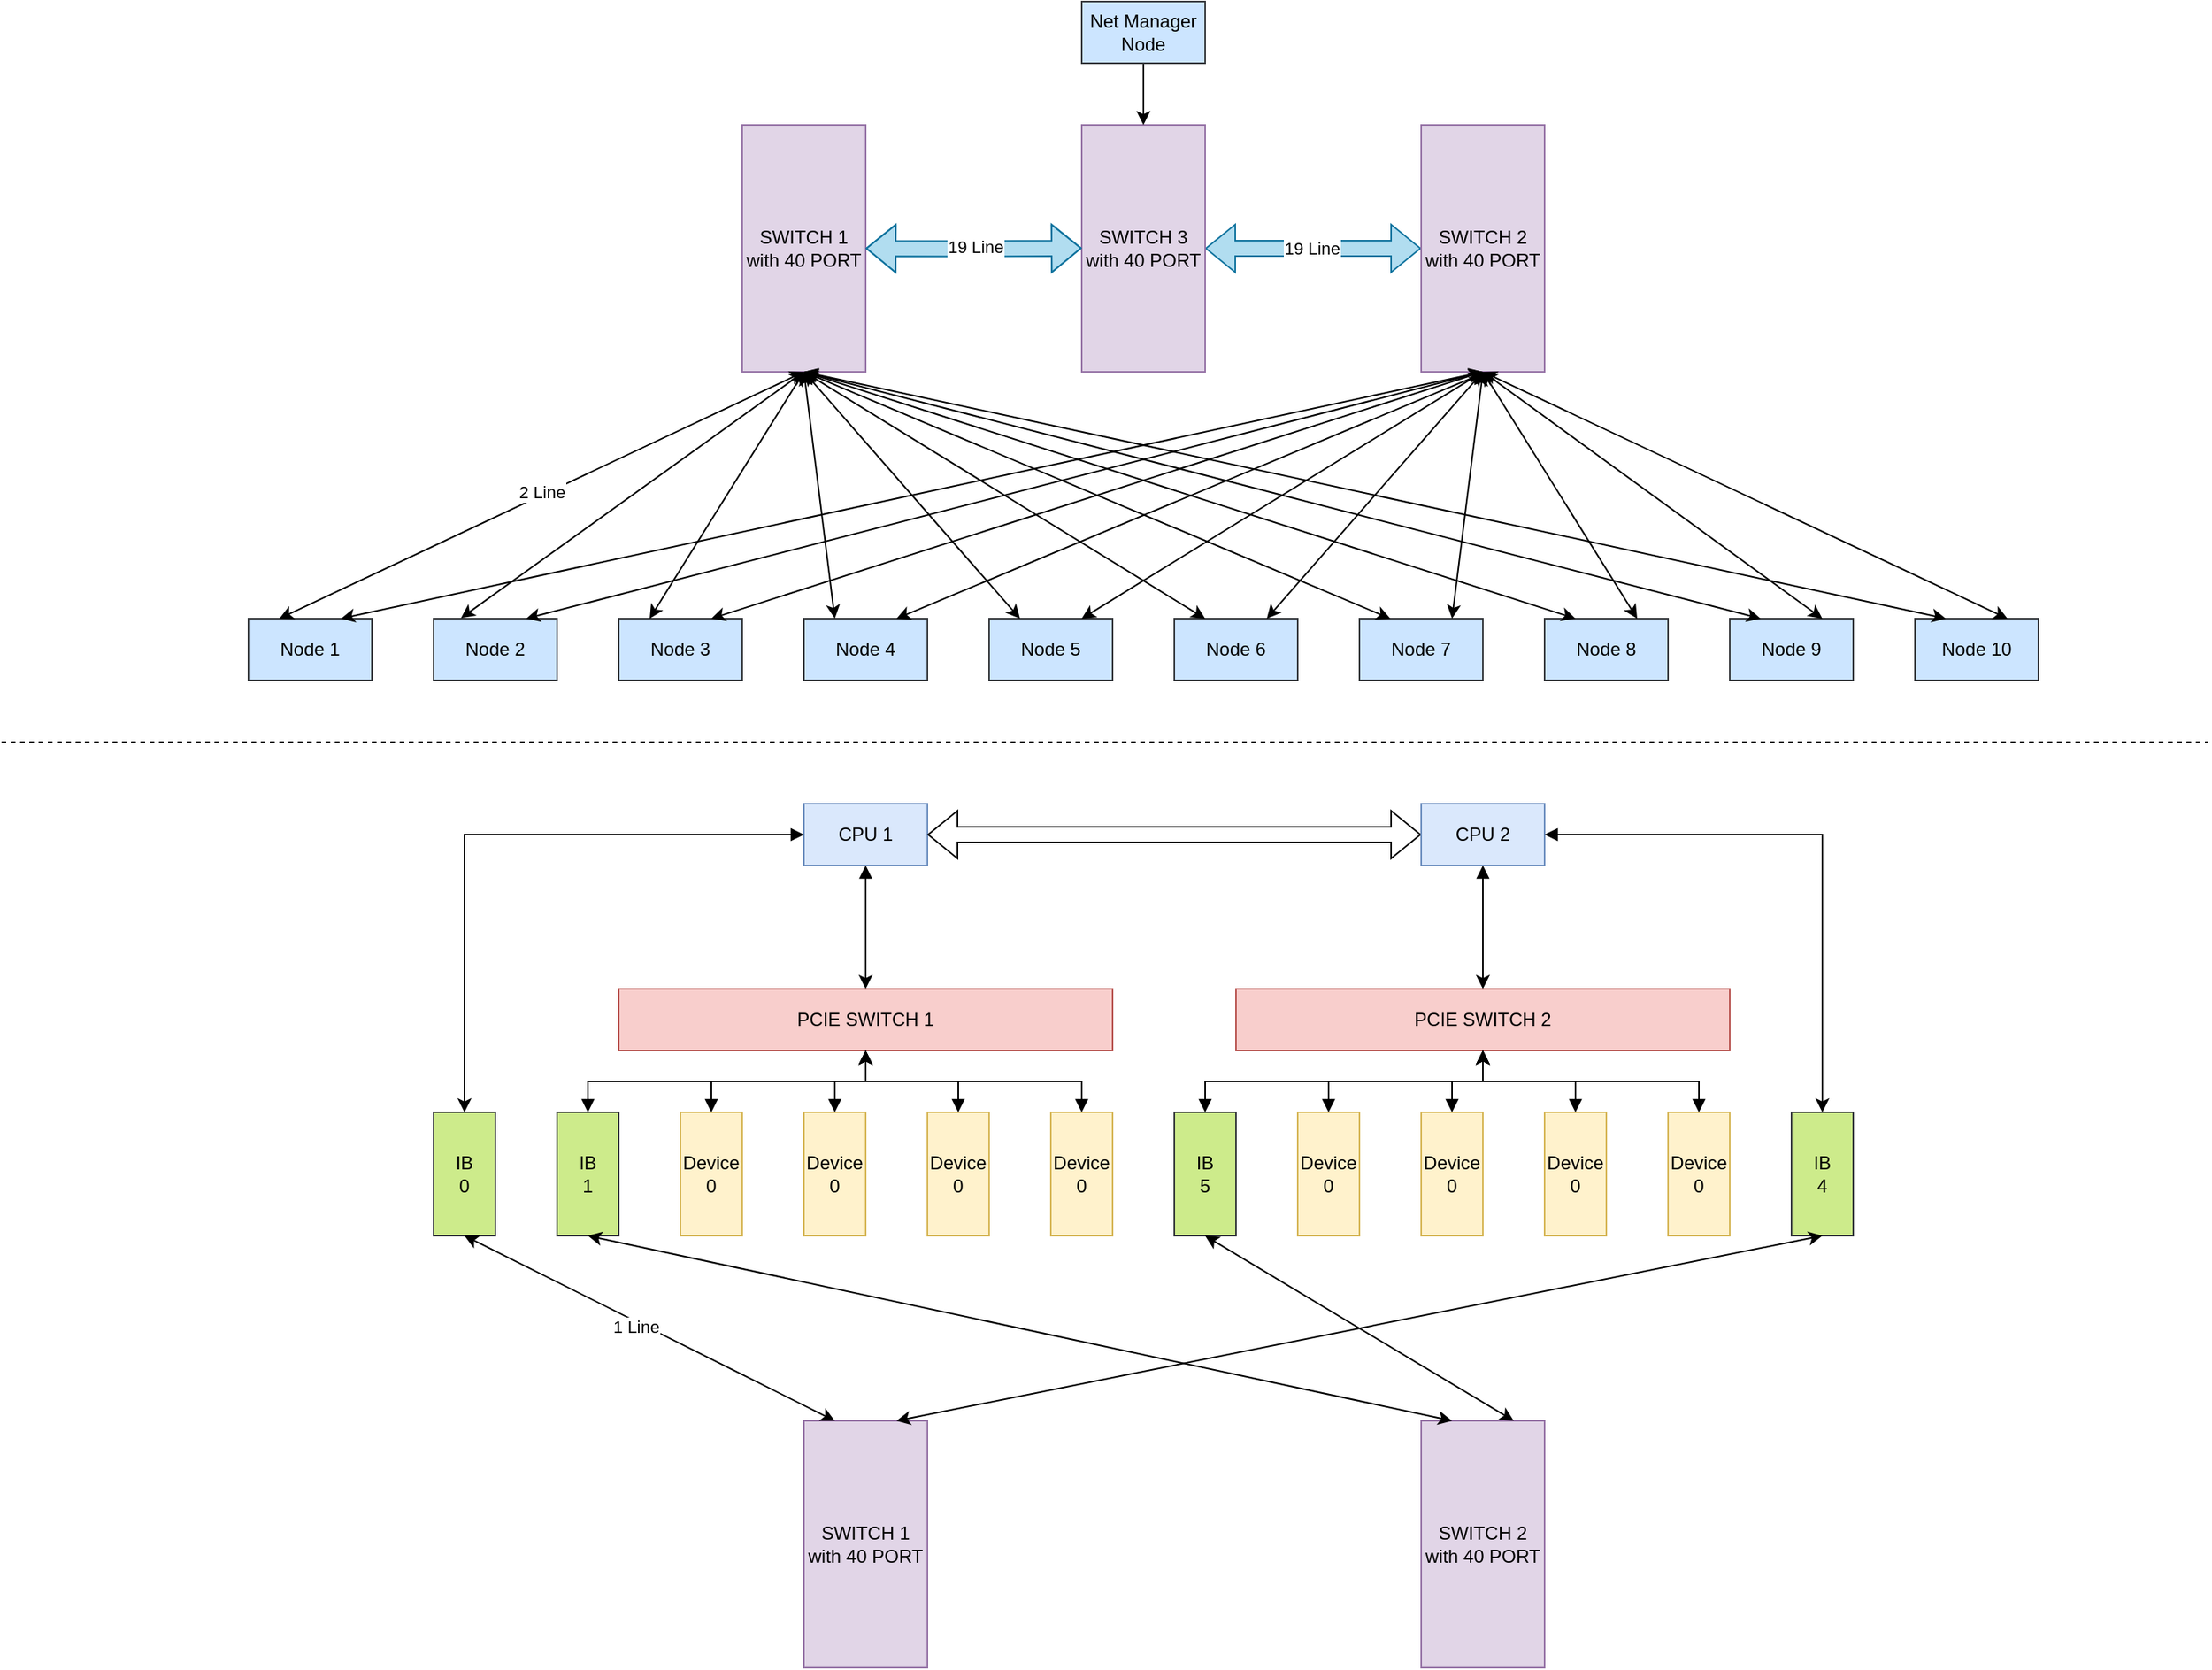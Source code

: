 <mxfile version="21.6.8" type="github">
  <diagram name="Page-1" id="We7jntTk1xdtihZDSqFv">
    <mxGraphModel dx="2445" dy="885" grid="1" gridSize="10" guides="1" tooltips="1" connect="1" arrows="1" fold="1" page="1" pageScale="1" pageWidth="850" pageHeight="1100" math="0" shadow="0">
      <root>
        <mxCell id="0" />
        <mxCell id="1" parent="0" />
        <mxCell id="6E5yPgTEB-q1T4PbuA31-1" value="SWITCH 1&lt;br&gt;with 40 PORT" style="rounded=0;whiteSpace=wrap;html=1;fillColor=#e1d5e7;strokeColor=#9673a6;" vertex="1" parent="1">
          <mxGeometry x="120" y="80" width="80" height="160" as="geometry" />
        </mxCell>
        <mxCell id="6E5yPgTEB-q1T4PbuA31-34" value="" style="edgeStyle=orthogonalEdgeStyle;rounded=0;orthogonalLoop=1;jettySize=auto;html=1;shape=flexArrow;startArrow=block;fillColor=#b1ddf0;strokeColor=#10739e;" edge="1" parent="1" source="6E5yPgTEB-q1T4PbuA31-2" target="6E5yPgTEB-q1T4PbuA31-32">
          <mxGeometry relative="1" as="geometry" />
        </mxCell>
        <mxCell id="6E5yPgTEB-q1T4PbuA31-38" value="19 Line" style="edgeLabel;html=1;align=center;verticalAlign=middle;resizable=0;points=[];" vertex="1" connectable="0" parent="6E5yPgTEB-q1T4PbuA31-34">
          <mxGeometry x="0.02" relative="1" as="geometry">
            <mxPoint as="offset" />
          </mxGeometry>
        </mxCell>
        <mxCell id="6E5yPgTEB-q1T4PbuA31-2" value="SWITCH 2&lt;br&gt;with 40 PORT" style="rounded=0;whiteSpace=wrap;html=1;fillColor=#e1d5e7;strokeColor=#9673a6;" vertex="1" parent="1">
          <mxGeometry x="560" y="80" width="80" height="160" as="geometry" />
        </mxCell>
        <mxCell id="6E5yPgTEB-q1T4PbuA31-3" value="Node 3" style="rounded=0;whiteSpace=wrap;html=1;fillColor=#cce5ff;strokeColor=#36393d;" vertex="1" parent="1">
          <mxGeometry x="40" y="400" width="80" height="40" as="geometry" />
        </mxCell>
        <mxCell id="6E5yPgTEB-q1T4PbuA31-4" value="Node 4" style="rounded=0;whiteSpace=wrap;html=1;fillColor=#cce5ff;strokeColor=#36393d;" vertex="1" parent="1">
          <mxGeometry x="160" y="400" width="80" height="40" as="geometry" />
        </mxCell>
        <mxCell id="6E5yPgTEB-q1T4PbuA31-5" value="Node 5" style="rounded=0;whiteSpace=wrap;html=1;fillColor=#cce5ff;strokeColor=#36393d;" vertex="1" parent="1">
          <mxGeometry x="280" y="400" width="80" height="40" as="geometry" />
        </mxCell>
        <mxCell id="6E5yPgTEB-q1T4PbuA31-6" value="Node 6" style="rounded=0;whiteSpace=wrap;html=1;fillColor=#cce5ff;strokeColor=#36393d;" vertex="1" parent="1">
          <mxGeometry x="400" y="400" width="80" height="40" as="geometry" />
        </mxCell>
        <mxCell id="6E5yPgTEB-q1T4PbuA31-7" value="Node 8" style="rounded=0;whiteSpace=wrap;html=1;fillColor=#cce5ff;strokeColor=#36393d;" vertex="1" parent="1">
          <mxGeometry x="640" y="400" width="80" height="40" as="geometry" />
        </mxCell>
        <mxCell id="6E5yPgTEB-q1T4PbuA31-8" value="Node 7" style="rounded=0;whiteSpace=wrap;html=1;fillColor=#cce5ff;strokeColor=#36393d;" vertex="1" parent="1">
          <mxGeometry x="520" y="400" width="80" height="40" as="geometry" />
        </mxCell>
        <mxCell id="6E5yPgTEB-q1T4PbuA31-9" value="Node 2" style="rounded=0;whiteSpace=wrap;html=1;fillColor=#cce5ff;strokeColor=#36393d;" vertex="1" parent="1">
          <mxGeometry x="-80" y="400" width="80" height="40" as="geometry" />
        </mxCell>
        <mxCell id="6E5yPgTEB-q1T4PbuA31-10" value="Node 1" style="rounded=0;whiteSpace=wrap;html=1;fillColor=#cce5ff;strokeColor=#36393d;" vertex="1" parent="1">
          <mxGeometry x="-200" y="400" width="80" height="40" as="geometry" />
        </mxCell>
        <mxCell id="6E5yPgTEB-q1T4PbuA31-11" value="Node 9" style="rounded=0;whiteSpace=wrap;html=1;fillColor=#cce5ff;strokeColor=#36393d;" vertex="1" parent="1">
          <mxGeometry x="760" y="400" width="80" height="40" as="geometry" />
        </mxCell>
        <mxCell id="6E5yPgTEB-q1T4PbuA31-12" value="Node 10" style="rounded=0;whiteSpace=wrap;html=1;fillColor=#cce5ff;strokeColor=#36393d;" vertex="1" parent="1">
          <mxGeometry x="880" y="400" width="80" height="40" as="geometry" />
        </mxCell>
        <mxCell id="6E5yPgTEB-q1T4PbuA31-13" value="" style="endArrow=classic;startArrow=classic;html=1;rounded=0;exitX=0.25;exitY=0;exitDx=0;exitDy=0;entryX=0.5;entryY=1;entryDx=0;entryDy=0;" edge="1" parent="1" source="6E5yPgTEB-q1T4PbuA31-10" target="6E5yPgTEB-q1T4PbuA31-1">
          <mxGeometry width="50" height="50" relative="1" as="geometry">
            <mxPoint x="180" y="340" as="sourcePoint" />
            <mxPoint x="230" y="290" as="targetPoint" />
          </mxGeometry>
        </mxCell>
        <mxCell id="6E5yPgTEB-q1T4PbuA31-99" value="2 Line" style="edgeLabel;html=1;align=center;verticalAlign=middle;resizable=0;points=[];" vertex="1" connectable="0" parent="6E5yPgTEB-q1T4PbuA31-13">
          <mxGeometry x="0.002" y="2" relative="1" as="geometry">
            <mxPoint as="offset" />
          </mxGeometry>
        </mxCell>
        <mxCell id="6E5yPgTEB-q1T4PbuA31-14" value="" style="endArrow=classic;startArrow=classic;html=1;rounded=0;entryX=0.5;entryY=1;entryDx=0;entryDy=0;exitX=0.75;exitY=0;exitDx=0;exitDy=0;" edge="1" parent="1" source="6E5yPgTEB-q1T4PbuA31-10" target="6E5yPgTEB-q1T4PbuA31-2">
          <mxGeometry width="50" height="50" relative="1" as="geometry">
            <mxPoint x="-110" y="390" as="sourcePoint" />
            <mxPoint x="230" y="290" as="targetPoint" />
          </mxGeometry>
        </mxCell>
        <mxCell id="6E5yPgTEB-q1T4PbuA31-15" value="" style="endArrow=classic;startArrow=classic;html=1;rounded=0;exitX=0.222;exitY=-0.008;exitDx=0;exitDy=0;entryX=0.5;entryY=1;entryDx=0;entryDy=0;exitPerimeter=0;" edge="1" parent="1" source="6E5yPgTEB-q1T4PbuA31-9" target="6E5yPgTEB-q1T4PbuA31-1">
          <mxGeometry width="50" height="50" relative="1" as="geometry">
            <mxPoint x="-170" y="410" as="sourcePoint" />
            <mxPoint x="230" y="290" as="targetPoint" />
          </mxGeometry>
        </mxCell>
        <mxCell id="6E5yPgTEB-q1T4PbuA31-17" value="" style="endArrow=classic;startArrow=classic;html=1;rounded=0;exitX=0.75;exitY=0;exitDx=0;exitDy=0;entryX=0.5;entryY=1;entryDx=0;entryDy=0;" edge="1" parent="1" source="6E5yPgTEB-q1T4PbuA31-9" target="6E5yPgTEB-q1T4PbuA31-2">
          <mxGeometry width="50" height="50" relative="1" as="geometry">
            <mxPoint x="-52" y="410" as="sourcePoint" />
            <mxPoint x="230" y="290" as="targetPoint" />
          </mxGeometry>
        </mxCell>
        <mxCell id="6E5yPgTEB-q1T4PbuA31-18" value="" style="endArrow=classic;startArrow=classic;html=1;rounded=0;exitX=0.25;exitY=0;exitDx=0;exitDy=0;entryX=0.5;entryY=1;entryDx=0;entryDy=0;" edge="1" parent="1" source="6E5yPgTEB-q1T4PbuA31-3" target="6E5yPgTEB-q1T4PbuA31-1">
          <mxGeometry width="50" height="50" relative="1" as="geometry">
            <mxPoint x="-52" y="410" as="sourcePoint" />
            <mxPoint x="230" y="290" as="targetPoint" />
          </mxGeometry>
        </mxCell>
        <mxCell id="6E5yPgTEB-q1T4PbuA31-19" value="" style="endArrow=classic;startArrow=classic;html=1;rounded=0;exitX=0.75;exitY=0;exitDx=0;exitDy=0;entryX=0.5;entryY=1;entryDx=0;entryDy=0;" edge="1" parent="1" source="6E5yPgTEB-q1T4PbuA31-3" target="6E5yPgTEB-q1T4PbuA31-2">
          <mxGeometry width="50" height="50" relative="1" as="geometry">
            <mxPoint x="70" y="410" as="sourcePoint" />
            <mxPoint x="230" y="290" as="targetPoint" />
          </mxGeometry>
        </mxCell>
        <mxCell id="6E5yPgTEB-q1T4PbuA31-20" value="" style="endArrow=classic;startArrow=classic;html=1;rounded=0;exitX=0.25;exitY=0;exitDx=0;exitDy=0;entryX=0.5;entryY=1;entryDx=0;entryDy=0;" edge="1" parent="1" source="6E5yPgTEB-q1T4PbuA31-4" target="6E5yPgTEB-q1T4PbuA31-1">
          <mxGeometry width="50" height="50" relative="1" as="geometry">
            <mxPoint x="110" y="410" as="sourcePoint" />
            <mxPoint x="550" y="290" as="targetPoint" />
          </mxGeometry>
        </mxCell>
        <mxCell id="6E5yPgTEB-q1T4PbuA31-21" value="" style="endArrow=classic;startArrow=classic;html=1;rounded=0;exitX=0.75;exitY=0;exitDx=0;exitDy=0;entryX=0.52;entryY=1.002;entryDx=0;entryDy=0;entryPerimeter=0;" edge="1" parent="1" source="6E5yPgTEB-q1T4PbuA31-4" target="6E5yPgTEB-q1T4PbuA31-2">
          <mxGeometry width="50" height="50" relative="1" as="geometry">
            <mxPoint x="190" y="410" as="sourcePoint" />
            <mxPoint x="230" y="290" as="targetPoint" />
          </mxGeometry>
        </mxCell>
        <mxCell id="6E5yPgTEB-q1T4PbuA31-22" value="" style="endArrow=classic;startArrow=classic;html=1;rounded=0;exitX=0.25;exitY=0;exitDx=0;exitDy=0;entryX=0.5;entryY=1;entryDx=0;entryDy=0;" edge="1" parent="1" source="6E5yPgTEB-q1T4PbuA31-5" target="6E5yPgTEB-q1T4PbuA31-1">
          <mxGeometry width="50" height="50" relative="1" as="geometry">
            <mxPoint x="230" y="410" as="sourcePoint" />
            <mxPoint x="230" y="290" as="targetPoint" />
          </mxGeometry>
        </mxCell>
        <mxCell id="6E5yPgTEB-q1T4PbuA31-23" value="" style="endArrow=classic;startArrow=classic;html=1;rounded=0;exitX=0.75;exitY=0;exitDx=0;exitDy=0;entryX=0.5;entryY=1;entryDx=0;entryDy=0;" edge="1" parent="1" source="6E5yPgTEB-q1T4PbuA31-5" target="6E5yPgTEB-q1T4PbuA31-2">
          <mxGeometry width="50" height="50" relative="1" as="geometry">
            <mxPoint x="310" y="410" as="sourcePoint" />
            <mxPoint x="230" y="290" as="targetPoint" />
          </mxGeometry>
        </mxCell>
        <mxCell id="6E5yPgTEB-q1T4PbuA31-24" value="" style="endArrow=classic;startArrow=classic;html=1;rounded=0;exitX=0.75;exitY=0;exitDx=0;exitDy=0;entryX=0.5;entryY=1;entryDx=0;entryDy=0;" edge="1" parent="1" source="6E5yPgTEB-q1T4PbuA31-6" target="6E5yPgTEB-q1T4PbuA31-2">
          <mxGeometry width="50" height="50" relative="1" as="geometry">
            <mxPoint x="350" y="410" as="sourcePoint" />
            <mxPoint x="550" y="290" as="targetPoint" />
          </mxGeometry>
        </mxCell>
        <mxCell id="6E5yPgTEB-q1T4PbuA31-25" value="" style="endArrow=classic;startArrow=classic;html=1;rounded=0;exitX=0.25;exitY=0;exitDx=0;exitDy=0;entryX=0.5;entryY=1;entryDx=0;entryDy=0;" edge="1" parent="1" source="6E5yPgTEB-q1T4PbuA31-6" target="6E5yPgTEB-q1T4PbuA31-1">
          <mxGeometry width="50" height="50" relative="1" as="geometry">
            <mxPoint x="472" y="409" as="sourcePoint" />
            <mxPoint x="550" y="290" as="targetPoint" />
          </mxGeometry>
        </mxCell>
        <mxCell id="6E5yPgTEB-q1T4PbuA31-26" value="" style="endArrow=classic;startArrow=classic;html=1;rounded=0;exitX=0.75;exitY=0;exitDx=0;exitDy=0;entryX=0.5;entryY=1;entryDx=0;entryDy=0;" edge="1" parent="1" source="6E5yPgTEB-q1T4PbuA31-8" target="6E5yPgTEB-q1T4PbuA31-2">
          <mxGeometry width="50" height="50" relative="1" as="geometry">
            <mxPoint x="470" y="410" as="sourcePoint" />
            <mxPoint x="550" y="290" as="targetPoint" />
          </mxGeometry>
        </mxCell>
        <mxCell id="6E5yPgTEB-q1T4PbuA31-27" value="" style="endArrow=classic;startArrow=classic;html=1;rounded=0;exitX=0.75;exitY=0;exitDx=0;exitDy=0;entryX=0.5;entryY=1;entryDx=0;entryDy=0;" edge="1" parent="1" source="6E5yPgTEB-q1T4PbuA31-7" target="6E5yPgTEB-q1T4PbuA31-2">
          <mxGeometry width="50" height="50" relative="1" as="geometry">
            <mxPoint x="590" y="410" as="sourcePoint" />
            <mxPoint x="550" y="290" as="targetPoint" />
          </mxGeometry>
        </mxCell>
        <mxCell id="6E5yPgTEB-q1T4PbuA31-28" value="" style="endArrow=classic;startArrow=classic;html=1;rounded=0;exitX=0.25;exitY=0;exitDx=0;exitDy=0;entryX=0.5;entryY=1;entryDx=0;entryDy=0;" edge="1" parent="1" source="6E5yPgTEB-q1T4PbuA31-8" target="6E5yPgTEB-q1T4PbuA31-1">
          <mxGeometry width="50" height="50" relative="1" as="geometry">
            <mxPoint x="710" y="410" as="sourcePoint" />
            <mxPoint x="550" y="290" as="targetPoint" />
          </mxGeometry>
        </mxCell>
        <mxCell id="6E5yPgTEB-q1T4PbuA31-29" value="" style="endArrow=classic;startArrow=classic;html=1;rounded=0;exitX=0.25;exitY=0;exitDx=0;exitDy=0;entryX=0.5;entryY=1;entryDx=0;entryDy=0;" edge="1" parent="1" source="6E5yPgTEB-q1T4PbuA31-11" target="6E5yPgTEB-q1T4PbuA31-1">
          <mxGeometry width="50" height="50" relative="1" as="geometry">
            <mxPoint x="550" y="410" as="sourcePoint" />
            <mxPoint x="230" y="290" as="targetPoint" />
          </mxGeometry>
        </mxCell>
        <mxCell id="6E5yPgTEB-q1T4PbuA31-30" value="" style="endArrow=classic;startArrow=classic;html=1;rounded=0;exitX=0.25;exitY=0;exitDx=0;exitDy=0;entryX=0.5;entryY=1;entryDx=0;entryDy=0;" edge="1" parent="1" source="6E5yPgTEB-q1T4PbuA31-7" target="6E5yPgTEB-q1T4PbuA31-1">
          <mxGeometry width="50" height="50" relative="1" as="geometry">
            <mxPoint x="790" y="410" as="sourcePoint" />
            <mxPoint x="230" y="290" as="targetPoint" />
          </mxGeometry>
        </mxCell>
        <mxCell id="6E5yPgTEB-q1T4PbuA31-31" value="" style="endArrow=classic;startArrow=classic;html=1;rounded=0;exitX=0.75;exitY=0;exitDx=0;exitDy=0;entryX=0.5;entryY=1;entryDx=0;entryDy=0;" edge="1" parent="1" source="6E5yPgTEB-q1T4PbuA31-11" target="6E5yPgTEB-q1T4PbuA31-2">
          <mxGeometry width="50" height="50" relative="1" as="geometry">
            <mxPoint x="670" y="410" as="sourcePoint" />
            <mxPoint x="230" y="290" as="targetPoint" />
          </mxGeometry>
        </mxCell>
        <mxCell id="6E5yPgTEB-q1T4PbuA31-32" value="SWITCH 3&lt;br&gt;with 40 PORT" style="rounded=0;whiteSpace=wrap;html=1;fillColor=#e1d5e7;strokeColor=#9673a6;" vertex="1" parent="1">
          <mxGeometry x="340" y="80" width="80" height="160" as="geometry" />
        </mxCell>
        <mxCell id="6E5yPgTEB-q1T4PbuA31-36" value="" style="edgeStyle=orthogonalEdgeStyle;rounded=0;orthogonalLoop=1;jettySize=auto;html=1;shape=flexArrow;startArrow=block;entryX=1;entryY=0.5;entryDx=0;entryDy=0;fillColor=#b1ddf0;strokeColor=#10739e;" edge="1" parent="1" target="6E5yPgTEB-q1T4PbuA31-1">
          <mxGeometry relative="1" as="geometry">
            <mxPoint x="340" y="159.82" as="sourcePoint" />
            <mxPoint x="260" y="159.82" as="targetPoint" />
          </mxGeometry>
        </mxCell>
        <mxCell id="6E5yPgTEB-q1T4PbuA31-37" value="19 Line" style="edgeLabel;html=1;align=center;verticalAlign=middle;resizable=0;points=[];" vertex="1" connectable="0" parent="6E5yPgTEB-q1T4PbuA31-36">
          <mxGeometry x="-0.006" y="-2" relative="1" as="geometry">
            <mxPoint as="offset" />
          </mxGeometry>
        </mxCell>
        <mxCell id="6E5yPgTEB-q1T4PbuA31-39" value="" style="endArrow=classic;startArrow=classic;html=1;rounded=0;exitX=0.75;exitY=0;exitDx=0;exitDy=0;entryX=0.5;entryY=1;entryDx=0;entryDy=0;" edge="1" parent="1" source="6E5yPgTEB-q1T4PbuA31-12" target="6E5yPgTEB-q1T4PbuA31-2">
          <mxGeometry width="50" height="50" relative="1" as="geometry">
            <mxPoint x="830" y="410" as="sourcePoint" />
            <mxPoint x="610" y="250" as="targetPoint" />
          </mxGeometry>
        </mxCell>
        <mxCell id="6E5yPgTEB-q1T4PbuA31-40" value="" style="endArrow=classic;startArrow=classic;html=1;rounded=0;exitX=0.25;exitY=0;exitDx=0;exitDy=0;entryX=0.5;entryY=1;entryDx=0;entryDy=0;" edge="1" parent="1" source="6E5yPgTEB-q1T4PbuA31-12" target="6E5yPgTEB-q1T4PbuA31-1">
          <mxGeometry width="50" height="50" relative="1" as="geometry">
            <mxPoint x="950" y="410" as="sourcePoint" />
            <mxPoint x="610" y="250" as="targetPoint" />
          </mxGeometry>
        </mxCell>
        <mxCell id="6E5yPgTEB-q1T4PbuA31-46" value="" style="edgeStyle=orthogonalEdgeStyle;rounded=0;orthogonalLoop=1;jettySize=auto;html=1;startArrow=block;startFill=1;" edge="1" parent="1" source="6E5yPgTEB-q1T4PbuA31-41" target="6E5yPgTEB-q1T4PbuA31-44">
          <mxGeometry relative="1" as="geometry" />
        </mxCell>
        <mxCell id="6E5yPgTEB-q1T4PbuA31-41" value="CPU 1" style="rounded=0;whiteSpace=wrap;html=1;fillColor=#dae8fc;strokeColor=#6c8ebf;" vertex="1" parent="1">
          <mxGeometry x="160" y="520" width="80" height="40" as="geometry" />
        </mxCell>
        <mxCell id="6E5yPgTEB-q1T4PbuA31-43" value="" style="edgeStyle=orthogonalEdgeStyle;rounded=0;orthogonalLoop=1;jettySize=auto;html=1;shape=flexArrow;endArrow=block;startArrow=block;" edge="1" parent="1" source="6E5yPgTEB-q1T4PbuA31-42" target="6E5yPgTEB-q1T4PbuA31-41">
          <mxGeometry relative="1" as="geometry" />
        </mxCell>
        <mxCell id="6E5yPgTEB-q1T4PbuA31-47" value="" style="edgeStyle=orthogonalEdgeStyle;rounded=0;orthogonalLoop=1;jettySize=auto;html=1;startArrow=block;startFill=1;" edge="1" parent="1" source="6E5yPgTEB-q1T4PbuA31-42" target="6E5yPgTEB-q1T4PbuA31-45">
          <mxGeometry relative="1" as="geometry" />
        </mxCell>
        <mxCell id="6E5yPgTEB-q1T4PbuA31-42" value="CPU 2" style="rounded=0;whiteSpace=wrap;html=1;fillColor=#dae8fc;strokeColor=#6c8ebf;" vertex="1" parent="1">
          <mxGeometry x="560" y="520" width="80" height="40" as="geometry" />
        </mxCell>
        <mxCell id="6E5yPgTEB-q1T4PbuA31-44" value="PCIE SWITCH 1" style="rounded=0;whiteSpace=wrap;html=1;fillColor=#f8cecc;strokeColor=#b85450;" vertex="1" parent="1">
          <mxGeometry x="40" y="640" width="320" height="40" as="geometry" />
        </mxCell>
        <mxCell id="6E5yPgTEB-q1T4PbuA31-45" value="PCIE SWITCH 2" style="rounded=0;whiteSpace=wrap;html=1;fillColor=#f8cecc;strokeColor=#b85450;" vertex="1" parent="1">
          <mxGeometry x="440" y="640" width="320" height="40" as="geometry" />
        </mxCell>
        <mxCell id="6E5yPgTEB-q1T4PbuA31-53" value="" style="edgeStyle=orthogonalEdgeStyle;rounded=0;orthogonalLoop=1;jettySize=auto;html=1;startArrow=block;startFill=1;" edge="1" parent="1" source="6E5yPgTEB-q1T4PbuA31-48" target="6E5yPgTEB-q1T4PbuA31-44">
          <mxGeometry relative="1" as="geometry" />
        </mxCell>
        <mxCell id="6E5yPgTEB-q1T4PbuA31-48" value="Device 0" style="rounded=0;whiteSpace=wrap;html=1;fillColor=#fff2cc;strokeColor=#d6b656;" vertex="1" parent="1">
          <mxGeometry x="80" y="720" width="40" height="80" as="geometry" />
        </mxCell>
        <mxCell id="6E5yPgTEB-q1T4PbuA31-54" value="" style="edgeStyle=orthogonalEdgeStyle;rounded=0;orthogonalLoop=1;jettySize=auto;html=1;startArrow=block;startFill=1;" edge="1" parent="1" source="6E5yPgTEB-q1T4PbuA31-49" target="6E5yPgTEB-q1T4PbuA31-44">
          <mxGeometry relative="1" as="geometry" />
        </mxCell>
        <mxCell id="6E5yPgTEB-q1T4PbuA31-49" value="Device 0" style="rounded=0;whiteSpace=wrap;html=1;fillColor=#fff2cc;strokeColor=#d6b656;" vertex="1" parent="1">
          <mxGeometry x="160" y="720" width="40" height="80" as="geometry" />
        </mxCell>
        <mxCell id="6E5yPgTEB-q1T4PbuA31-55" value="" style="edgeStyle=orthogonalEdgeStyle;rounded=0;orthogonalLoop=1;jettySize=auto;html=1;startArrow=block;startFill=1;" edge="1" parent="1" source="6E5yPgTEB-q1T4PbuA31-50" target="6E5yPgTEB-q1T4PbuA31-44">
          <mxGeometry relative="1" as="geometry" />
        </mxCell>
        <mxCell id="6E5yPgTEB-q1T4PbuA31-50" value="Device 0" style="rounded=0;whiteSpace=wrap;html=1;fillColor=#fff2cc;strokeColor=#d6b656;" vertex="1" parent="1">
          <mxGeometry x="240" y="720" width="40" height="80" as="geometry" />
        </mxCell>
        <mxCell id="6E5yPgTEB-q1T4PbuA31-56" value="" style="edgeStyle=orthogonalEdgeStyle;rounded=0;orthogonalLoop=1;jettySize=auto;html=1;startArrow=block;startFill=1;" edge="1" parent="1" source="6E5yPgTEB-q1T4PbuA31-51" target="6E5yPgTEB-q1T4PbuA31-44">
          <mxGeometry relative="1" as="geometry" />
        </mxCell>
        <mxCell id="6E5yPgTEB-q1T4PbuA31-51" value="Device 0" style="rounded=0;whiteSpace=wrap;html=1;fillColor=#fff2cc;strokeColor=#d6b656;" vertex="1" parent="1">
          <mxGeometry x="320" y="720" width="40" height="80" as="geometry" />
        </mxCell>
        <mxCell id="6E5yPgTEB-q1T4PbuA31-85" value="" style="edgeStyle=orthogonalEdgeStyle;rounded=0;orthogonalLoop=1;jettySize=auto;html=1;startArrow=block;startFill=1;" edge="1" parent="1" source="6E5yPgTEB-q1T4PbuA31-52" target="6E5yPgTEB-q1T4PbuA31-44">
          <mxGeometry relative="1" as="geometry" />
        </mxCell>
        <mxCell id="6E5yPgTEB-q1T4PbuA31-52" value="IB&lt;br&gt;1" style="rounded=0;whiteSpace=wrap;html=1;fillColor=#cdeb8b;strokeColor=#36393d;" vertex="1" parent="1">
          <mxGeometry y="720" width="40" height="80" as="geometry" />
        </mxCell>
        <mxCell id="6E5yPgTEB-q1T4PbuA31-81" value="" style="edgeStyle=orthogonalEdgeStyle;rounded=0;orthogonalLoop=1;jettySize=auto;html=1;startArrow=block;startFill=1;" edge="1" parent="1" source="6E5yPgTEB-q1T4PbuA31-75" target="6E5yPgTEB-q1T4PbuA31-45">
          <mxGeometry relative="1" as="geometry" />
        </mxCell>
        <mxCell id="6E5yPgTEB-q1T4PbuA31-75" value="Device 0" style="rounded=0;whiteSpace=wrap;html=1;fillColor=#fff2cc;strokeColor=#d6b656;" vertex="1" parent="1">
          <mxGeometry x="480" y="720" width="40" height="80" as="geometry" />
        </mxCell>
        <mxCell id="6E5yPgTEB-q1T4PbuA31-82" value="" style="edgeStyle=orthogonalEdgeStyle;rounded=0;orthogonalLoop=1;jettySize=auto;html=1;startArrow=block;startFill=1;" edge="1" parent="1" source="6E5yPgTEB-q1T4PbuA31-76" target="6E5yPgTEB-q1T4PbuA31-45">
          <mxGeometry relative="1" as="geometry" />
        </mxCell>
        <mxCell id="6E5yPgTEB-q1T4PbuA31-76" value="Device 0" style="rounded=0;whiteSpace=wrap;html=1;fillColor=#fff2cc;strokeColor=#d6b656;" vertex="1" parent="1">
          <mxGeometry x="560" y="720" width="40" height="80" as="geometry" />
        </mxCell>
        <mxCell id="6E5yPgTEB-q1T4PbuA31-83" value="" style="edgeStyle=orthogonalEdgeStyle;rounded=0;orthogonalLoop=1;jettySize=auto;html=1;startArrow=block;startFill=1;" edge="1" parent="1" source="6E5yPgTEB-q1T4PbuA31-77" target="6E5yPgTEB-q1T4PbuA31-45">
          <mxGeometry relative="1" as="geometry" />
        </mxCell>
        <mxCell id="6E5yPgTEB-q1T4PbuA31-77" value="Device 0" style="rounded=0;whiteSpace=wrap;html=1;fillColor=#fff2cc;strokeColor=#d6b656;" vertex="1" parent="1">
          <mxGeometry x="640" y="720" width="40" height="80" as="geometry" />
        </mxCell>
        <mxCell id="6E5yPgTEB-q1T4PbuA31-84" value="" style="edgeStyle=orthogonalEdgeStyle;rounded=0;orthogonalLoop=1;jettySize=auto;html=1;startArrow=block;startFill=1;" edge="1" parent="1" source="6E5yPgTEB-q1T4PbuA31-78" target="6E5yPgTEB-q1T4PbuA31-45">
          <mxGeometry relative="1" as="geometry" />
        </mxCell>
        <mxCell id="6E5yPgTEB-q1T4PbuA31-78" value="Device 0" style="rounded=0;whiteSpace=wrap;html=1;fillColor=#fff2cc;strokeColor=#d6b656;" vertex="1" parent="1">
          <mxGeometry x="720" y="720" width="40" height="80" as="geometry" />
        </mxCell>
        <mxCell id="6E5yPgTEB-q1T4PbuA31-80" value="" style="edgeStyle=orthogonalEdgeStyle;rounded=0;orthogonalLoop=1;jettySize=auto;html=1;startArrow=block;startFill=1;" edge="1" parent="1" source="6E5yPgTEB-q1T4PbuA31-79" target="6E5yPgTEB-q1T4PbuA31-45">
          <mxGeometry relative="1" as="geometry" />
        </mxCell>
        <mxCell id="6E5yPgTEB-q1T4PbuA31-79" value="IB&lt;br&gt;5" style="rounded=0;whiteSpace=wrap;html=1;fillColor=#cdeb8b;strokeColor=#36393d;" vertex="1" parent="1">
          <mxGeometry x="400" y="720" width="40" height="80" as="geometry" />
        </mxCell>
        <mxCell id="6E5yPgTEB-q1T4PbuA31-86" value="IB&lt;br&gt;0" style="rounded=0;whiteSpace=wrap;html=1;fillColor=#cdeb8b;strokeColor=#36393d;" vertex="1" parent="1">
          <mxGeometry x="-80" y="720" width="40" height="80" as="geometry" />
        </mxCell>
        <mxCell id="6E5yPgTEB-q1T4PbuA31-87" value="" style="edgeStyle=orthogonalEdgeStyle;rounded=0;orthogonalLoop=1;jettySize=auto;html=1;exitX=0;exitY=0.5;exitDx=0;exitDy=0;entryX=0.5;entryY=0;entryDx=0;entryDy=0;startArrow=block;startFill=1;" edge="1" parent="1" source="6E5yPgTEB-q1T4PbuA31-41" target="6E5yPgTEB-q1T4PbuA31-86">
          <mxGeometry relative="1" as="geometry">
            <mxPoint x="210" y="570" as="sourcePoint" />
            <mxPoint x="210" y="650" as="targetPoint" />
          </mxGeometry>
        </mxCell>
        <mxCell id="6E5yPgTEB-q1T4PbuA31-90" value="IB&lt;br&gt;4" style="rounded=0;whiteSpace=wrap;html=1;fillColor=#cdeb8b;strokeColor=#36393d;" vertex="1" parent="1">
          <mxGeometry x="800" y="720" width="40" height="80" as="geometry" />
        </mxCell>
        <mxCell id="6E5yPgTEB-q1T4PbuA31-91" value="" style="edgeStyle=orthogonalEdgeStyle;rounded=0;orthogonalLoop=1;jettySize=auto;html=1;exitX=1;exitY=0.5;exitDx=0;exitDy=0;entryX=0.5;entryY=0;entryDx=0;entryDy=0;startArrow=block;startFill=1;" edge="1" parent="1" target="6E5yPgTEB-q1T4PbuA31-90" source="6E5yPgTEB-q1T4PbuA31-42">
          <mxGeometry relative="1" as="geometry">
            <mxPoint x="1000" y="540" as="sourcePoint" />
            <mxPoint x="1050" y="650" as="targetPoint" />
          </mxGeometry>
        </mxCell>
        <mxCell id="6E5yPgTEB-q1T4PbuA31-92" value="SWITCH 1&lt;br&gt;with 40 PORT" style="rounded=0;whiteSpace=wrap;html=1;fillColor=#e1d5e7;strokeColor=#9673a6;" vertex="1" parent="1">
          <mxGeometry x="160" y="920" width="80" height="160" as="geometry" />
        </mxCell>
        <mxCell id="6E5yPgTEB-q1T4PbuA31-93" value="SWITCH 2&lt;br&gt;with 40 PORT" style="rounded=0;whiteSpace=wrap;html=1;fillColor=#e1d5e7;strokeColor=#9673a6;" vertex="1" parent="1">
          <mxGeometry x="560" y="920" width="80" height="160" as="geometry" />
        </mxCell>
        <mxCell id="6E5yPgTEB-q1T4PbuA31-94" value="" style="endArrow=classic;startArrow=classic;html=1;rounded=0;exitX=0.5;exitY=1;exitDx=0;exitDy=0;entryX=0.25;entryY=0;entryDx=0;entryDy=0;" edge="1" parent="1" source="6E5yPgTEB-q1T4PbuA31-86" target="6E5yPgTEB-q1T4PbuA31-92">
          <mxGeometry width="50" height="50" relative="1" as="geometry">
            <mxPoint x="-40" y="860" as="sourcePoint" />
            <mxPoint x="182" y="700" as="targetPoint" />
          </mxGeometry>
        </mxCell>
        <mxCell id="6E5yPgTEB-q1T4PbuA31-100" value="1 Line" style="edgeLabel;html=1;align=center;verticalAlign=middle;resizable=0;points=[];" vertex="1" connectable="0" parent="6E5yPgTEB-q1T4PbuA31-94">
          <mxGeometry x="-0.067" y="-3" relative="1" as="geometry">
            <mxPoint as="offset" />
          </mxGeometry>
        </mxCell>
        <mxCell id="6E5yPgTEB-q1T4PbuA31-95" value="" style="endArrow=classic;startArrow=classic;html=1;rounded=0;exitX=0.5;exitY=1;exitDx=0;exitDy=0;entryX=0.75;entryY=0;entryDx=0;entryDy=0;" edge="1" parent="1" source="6E5yPgTEB-q1T4PbuA31-90" target="6E5yPgTEB-q1T4PbuA31-92">
          <mxGeometry width="50" height="50" relative="1" as="geometry">
            <mxPoint x="-50" y="810" as="sourcePoint" />
            <mxPoint x="230" y="930" as="targetPoint" />
          </mxGeometry>
        </mxCell>
        <mxCell id="6E5yPgTEB-q1T4PbuA31-96" value="" style="endArrow=classic;startArrow=classic;html=1;rounded=0;exitX=0.5;exitY=1;exitDx=0;exitDy=0;entryX=0.25;entryY=0;entryDx=0;entryDy=0;" edge="1" parent="1" source="6E5yPgTEB-q1T4PbuA31-52" target="6E5yPgTEB-q1T4PbuA31-93">
          <mxGeometry width="50" height="50" relative="1" as="geometry">
            <mxPoint x="-50" y="810" as="sourcePoint" />
            <mxPoint x="230" y="930" as="targetPoint" />
          </mxGeometry>
        </mxCell>
        <mxCell id="6E5yPgTEB-q1T4PbuA31-97" value="" style="endArrow=classic;startArrow=classic;html=1;rounded=0;exitX=0.5;exitY=1;exitDx=0;exitDy=0;entryX=0.75;entryY=0;entryDx=0;entryDy=0;" edge="1" parent="1" source="6E5yPgTEB-q1T4PbuA31-79" target="6E5yPgTEB-q1T4PbuA31-93">
          <mxGeometry width="50" height="50" relative="1" as="geometry">
            <mxPoint x="30" y="810" as="sourcePoint" />
            <mxPoint x="470" y="930" as="targetPoint" />
          </mxGeometry>
        </mxCell>
        <mxCell id="6E5yPgTEB-q1T4PbuA31-98" value="" style="endArrow=none;dashed=1;html=1;rounded=0;" edge="1" parent="1">
          <mxGeometry width="50" height="50" relative="1" as="geometry">
            <mxPoint x="-360" y="480" as="sourcePoint" />
            <mxPoint x="1070" y="480" as="targetPoint" />
          </mxGeometry>
        </mxCell>
        <mxCell id="6E5yPgTEB-q1T4PbuA31-102" value="" style="edgeStyle=orthogonalEdgeStyle;rounded=0;orthogonalLoop=1;jettySize=auto;html=1;" edge="1" parent="1" source="6E5yPgTEB-q1T4PbuA31-101" target="6E5yPgTEB-q1T4PbuA31-32">
          <mxGeometry relative="1" as="geometry" />
        </mxCell>
        <mxCell id="6E5yPgTEB-q1T4PbuA31-101" value="Net Manager&lt;br&gt;Node" style="rounded=0;whiteSpace=wrap;html=1;fillColor=#cce5ff;strokeColor=#36393d;" vertex="1" parent="1">
          <mxGeometry x="340" width="80" height="40" as="geometry" />
        </mxCell>
      </root>
    </mxGraphModel>
  </diagram>
</mxfile>
